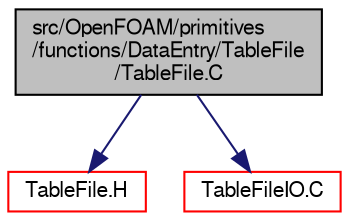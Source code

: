 digraph "src/OpenFOAM/primitives/functions/DataEntry/TableFile/TableFile.C"
{
  bgcolor="transparent";
  edge [fontname="FreeSans",fontsize="10",labelfontname="FreeSans",labelfontsize="10"];
  node [fontname="FreeSans",fontsize="10",shape=record];
  Node0 [label="src/OpenFOAM/primitives\l/functions/DataEntry/TableFile\l/TableFile.C",height=0.2,width=0.4,color="black", fillcolor="grey75", style="filled", fontcolor="black"];
  Node0 -> Node1 [color="midnightblue",fontsize="10",style="solid",fontname="FreeSans"];
  Node1 [label="TableFile.H",height=0.2,width=0.4,color="red",URL="$a12287.html"];
  Node0 -> Node115 [color="midnightblue",fontsize="10",style="solid",fontname="FreeSans"];
  Node115 [label="TableFileIO.C",height=0.2,width=0.4,color="red",URL="$a12290.html"];
}
